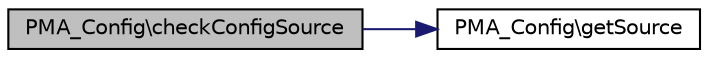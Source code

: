 digraph G
{
  edge [fontname="Helvetica",fontsize="10",labelfontname="Helvetica",labelfontsize="10"];
  node [fontname="Helvetica",fontsize="10",shape=record];
  rankdir="LR";
  Node1 [label="PMA_Config\\checkConfigSource",height=0.2,width=0.4,color="black", fillcolor="grey75", style="filled" fontcolor="black"];
  Node1 -> Node2 [color="midnightblue",fontsize="10",style="solid",fontname="Helvetica"];
  Node2 [label="PMA_Config\\getSource",height=0.2,width=0.4,color="black", fillcolor="white", style="filled",URL="$classPMA__Config.html#a3ba2a4786f1cb7cf4206a79d08f7d505",tooltip="returns source for current config"];
}
